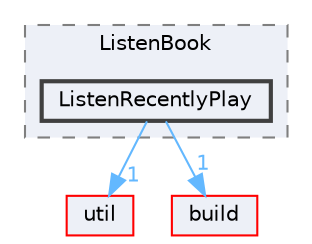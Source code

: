 digraph "ListenRecentlyPlay"
{
 // LATEX_PDF_SIZE
  bgcolor="transparent";
  edge [fontname=Helvetica,fontsize=10,labelfontname=Helvetica,labelfontsize=10];
  node [fontname=Helvetica,fontsize=10,shape=box,height=0.2,width=0.4];
  compound=true
  subgraph clusterdir_29569673e22270499a2cc1cc3faeb787 {
    graph [ bgcolor="#edf0f7", pencolor="grey50", label="ListenBook", fontname=Helvetica,fontsize=10 style="filled,dashed", URL="dir_29569673e22270499a2cc1cc3faeb787.html",tooltip=""]
  dir_2f6eafe8b9029e4218eb6e03b06aa517 [label="ListenRecentlyPlay", fillcolor="#edf0f7", color="grey25", style="filled,bold", URL="dir_2f6eafe8b9029e4218eb6e03b06aa517.html",tooltip=""];
  }
  dir_23ec12649285f9fabf3a6b7380226c28 [label="util", fillcolor="#edf0f7", color="red", style="filled", URL="dir_23ec12649285f9fabf3a6b7380226c28.html",tooltip=""];
  dir_4fef79e7177ba769987a8da36c892c5f [label="build", fillcolor="#edf0f7", color="red", style="filled", URL="dir_4fef79e7177ba769987a8da36c892c5f.html",tooltip=""];
  dir_2f6eafe8b9029e4218eb6e03b06aa517->dir_23ec12649285f9fabf3a6b7380226c28 [headlabel="1", labeldistance=1.5 headhref="dir_000180_000357.html" href="dir_000180_000357.html" color="steelblue1" fontcolor="steelblue1"];
  dir_2f6eafe8b9029e4218eb6e03b06aa517->dir_4fef79e7177ba769987a8da36c892c5f [headlabel="1", labeldistance=1.5 headhref="dir_000180_000041.html" href="dir_000180_000041.html" color="steelblue1" fontcolor="steelblue1"];
}
